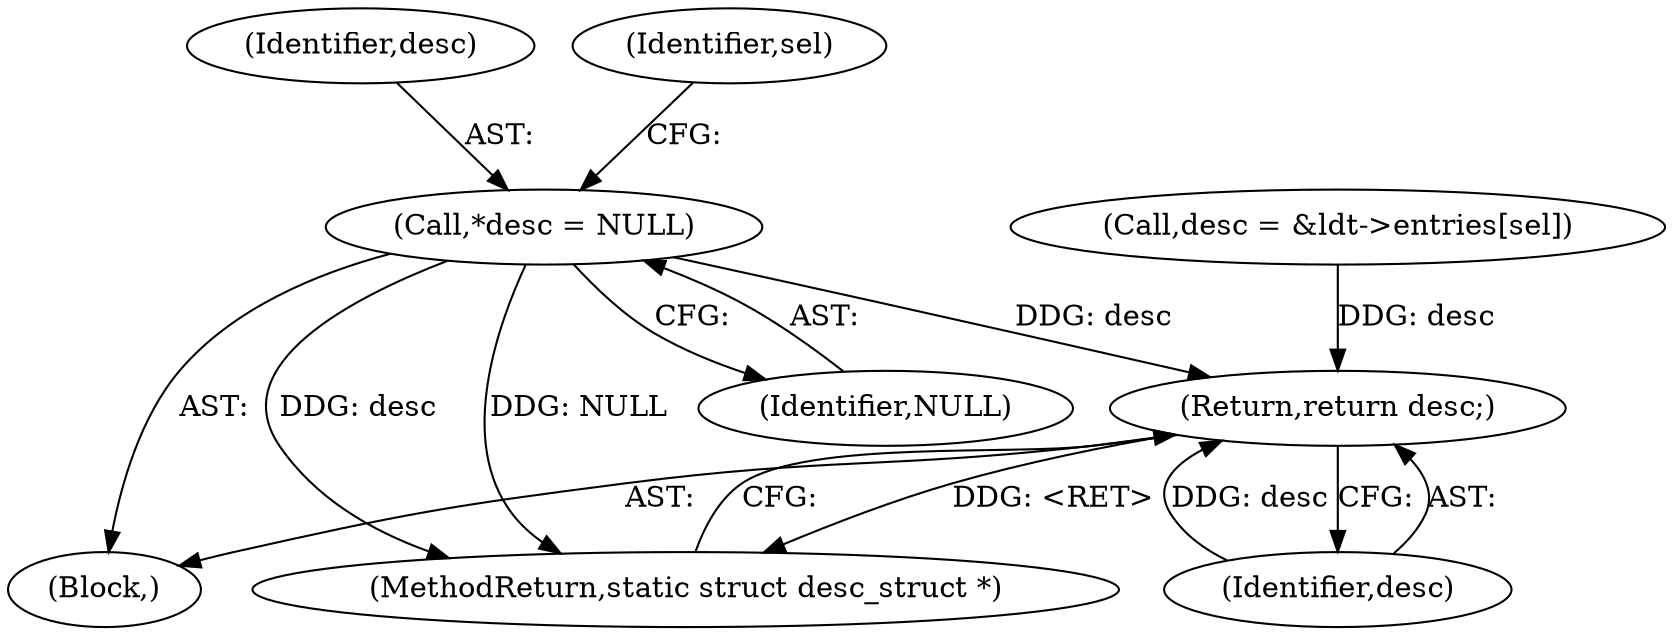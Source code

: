 digraph "1_linux_de9f869616dd95e95c00bdd6b0fcd3421e8a4323@pointer" {
"1000117" [label="(Call,*desc = NULL)"];
"1000167" [label="(Return,return desc;)"];
"1000118" [label="(Identifier,desc)"];
"1000167" [label="(Return,return desc;)"];
"1000150" [label="(Call,desc = &ldt->entries[sel])"];
"1000117" [label="(Call,*desc = NULL)"];
"1000122" [label="(Identifier,sel)"];
"1000196" [label="(MethodReturn,static struct desc_struct *)"];
"1000168" [label="(Identifier,desc)"];
"1000115" [label="(Block,)"];
"1000119" [label="(Identifier,NULL)"];
"1000117" -> "1000115"  [label="AST: "];
"1000117" -> "1000119"  [label="CFG: "];
"1000118" -> "1000117"  [label="AST: "];
"1000119" -> "1000117"  [label="AST: "];
"1000122" -> "1000117"  [label="CFG: "];
"1000117" -> "1000196"  [label="DDG: desc"];
"1000117" -> "1000196"  [label="DDG: NULL"];
"1000117" -> "1000167"  [label="DDG: desc"];
"1000167" -> "1000115"  [label="AST: "];
"1000167" -> "1000168"  [label="CFG: "];
"1000168" -> "1000167"  [label="AST: "];
"1000196" -> "1000167"  [label="CFG: "];
"1000167" -> "1000196"  [label="DDG: <RET>"];
"1000168" -> "1000167"  [label="DDG: desc"];
"1000150" -> "1000167"  [label="DDG: desc"];
}
